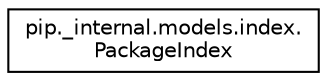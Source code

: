 digraph "Graphical Class Hierarchy"
{
 // LATEX_PDF_SIZE
  edge [fontname="Helvetica",fontsize="10",labelfontname="Helvetica",labelfontsize="10"];
  node [fontname="Helvetica",fontsize="10",shape=record];
  rankdir="LR";
  Node0 [label="pip._internal.models.index.\lPackageIndex",height=0.2,width=0.4,color="black", fillcolor="white", style="filled",URL="$classpip_1_1__internal_1_1models_1_1index_1_1_package_index.html",tooltip=" "];
}
